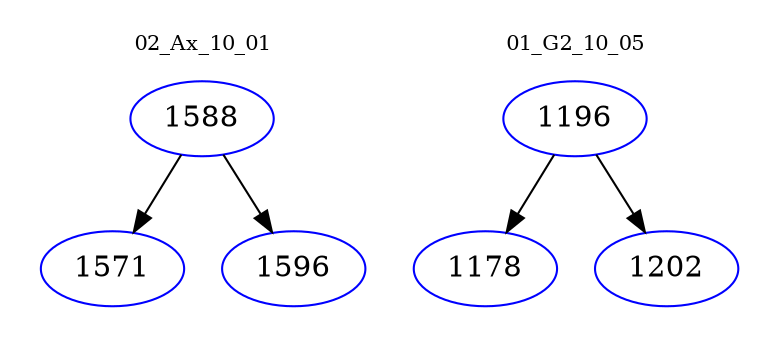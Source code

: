 digraph{
subgraph cluster_0 {
color = white
label = "02_Ax_10_01";
fontsize=10;
T0_1588 [label="1588", color="blue"]
T0_1588 -> T0_1571 [color="black"]
T0_1571 [label="1571", color="blue"]
T0_1588 -> T0_1596 [color="black"]
T0_1596 [label="1596", color="blue"]
}
subgraph cluster_1 {
color = white
label = "01_G2_10_05";
fontsize=10;
T1_1196 [label="1196", color="blue"]
T1_1196 -> T1_1178 [color="black"]
T1_1178 [label="1178", color="blue"]
T1_1196 -> T1_1202 [color="black"]
T1_1202 [label="1202", color="blue"]
}
}
